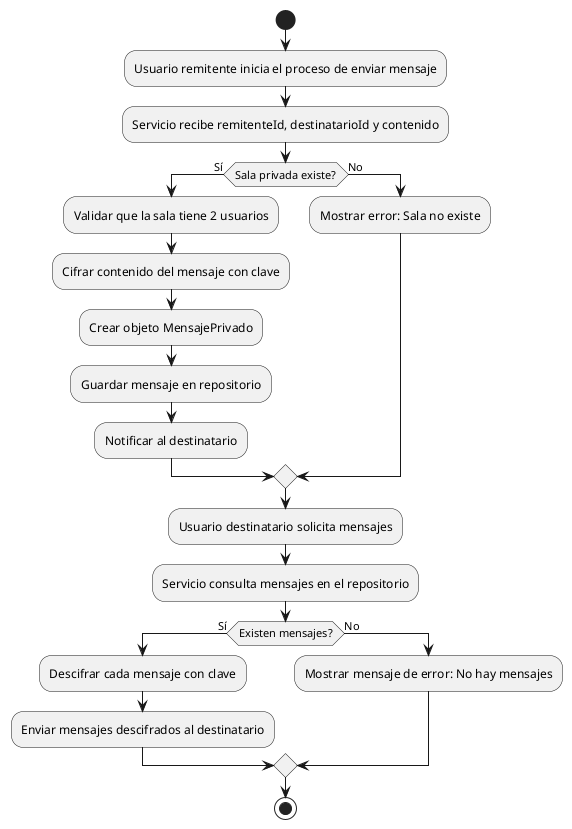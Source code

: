 @startuml
start
:Usuario remitente inicia el proceso de enviar mensaje;
:Servicio recibe remitenteId, destinatarioId y contenido;
if (Sala privada existe?) then (Sí)
    :Validar que la sala tiene 2 usuarios;
    :Cifrar contenido del mensaje con clave;
    :Crear objeto MensajePrivado;
    :Guardar mensaje en repositorio;
    :Notificar al destinatario;
else (No)
    :Mostrar error: Sala no existe;
endif

:Usuario destinatario solicita mensajes;
:Servicio consulta mensajes en el repositorio;
if (Existen mensajes?) then (Sí)
    :Descifrar cada mensaje con clave;
    :Enviar mensajes descifrados al destinatario;
else (No)
    :Mostrar mensaje de error: No hay mensajes;
endif
stop
@enduml


if (do redirect?) then (yes)
  :redirect process;
else
  if (do forward?) then (yes)
    :Forward request;
  else (no)
    :Render page template;
  endif
endif

stop

@enduml
